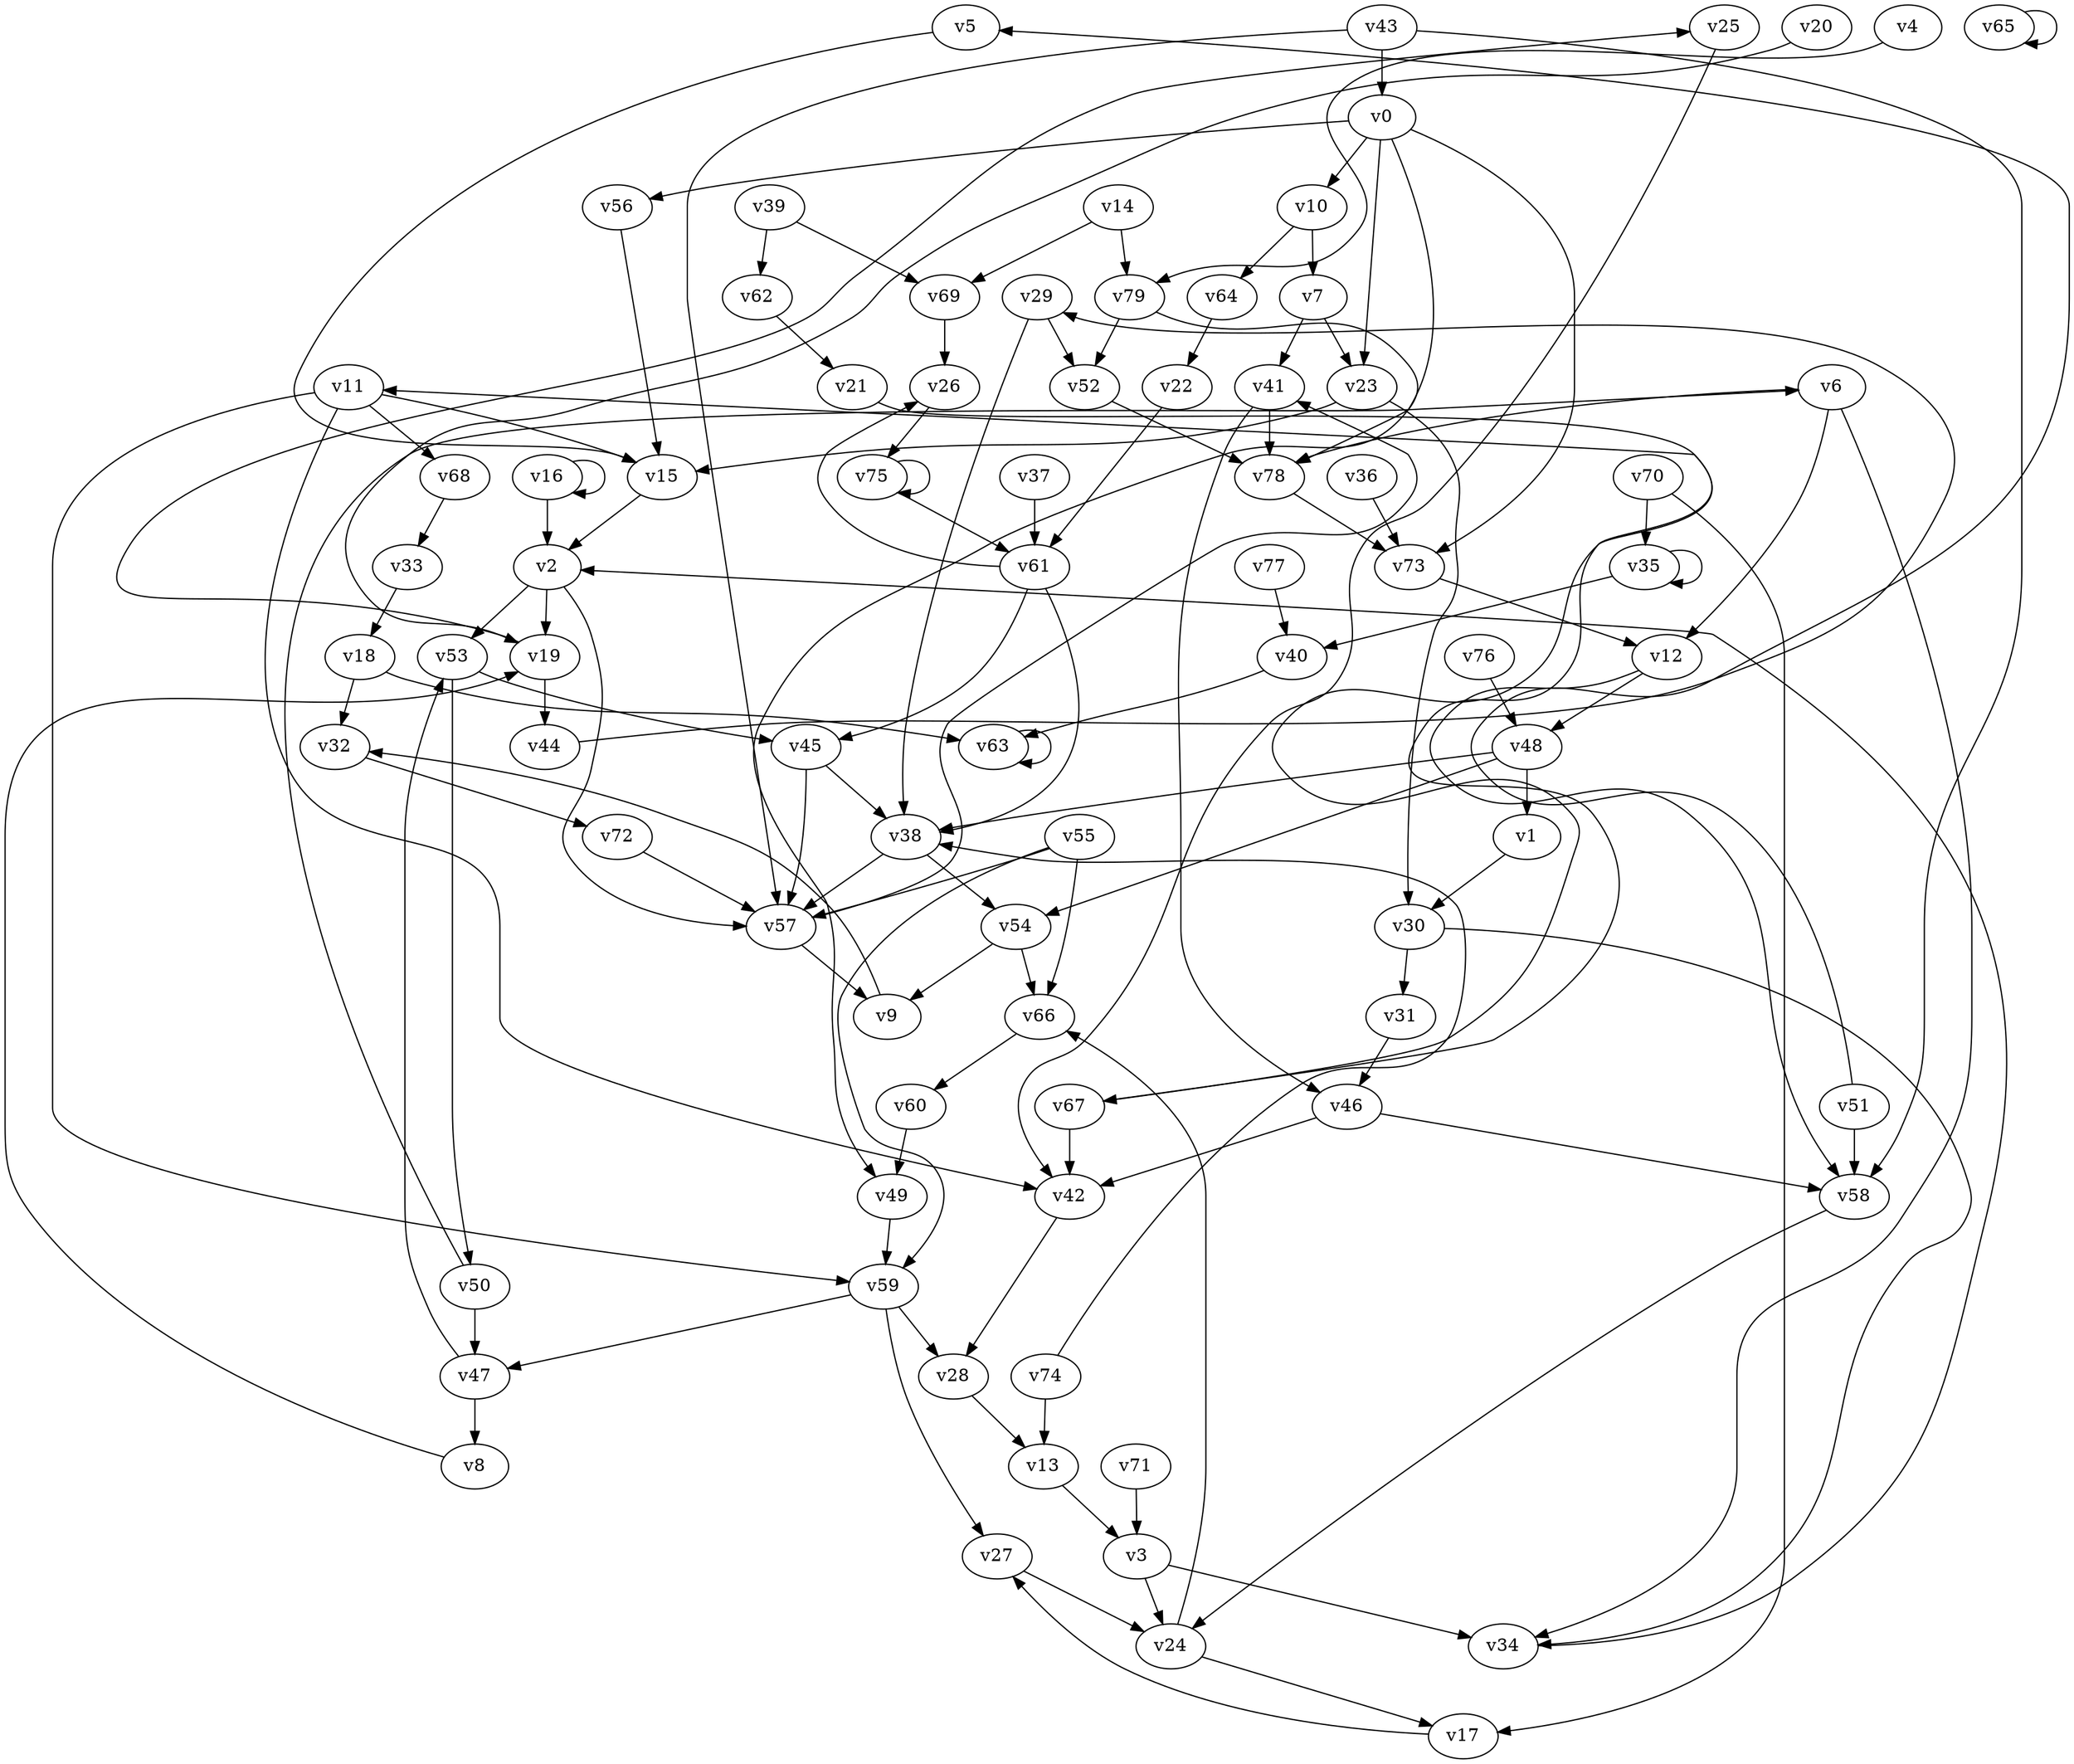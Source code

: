 // Benchmark game 110 - 80 vertices
// time_bound: 36
// targets: v58
digraph G {
    v0 [name="v0", player=1];
    v1 [name="v1", player=1];
    v2 [name="v2", player=1];
    v3 [name="v3", player=0];
    v4 [name="v4", player=0];
    v5 [name="v5", player=0];
    v6 [name="v6", player=1];
    v7 [name="v7", player=1];
    v8 [name="v8", player=1];
    v9 [name="v9", player=1];
    v10 [name="v10", player=1];
    v11 [name="v11", player=1];
    v12 [name="v12", player=0];
    v13 [name="v13", player=1];
    v14 [name="v14", player=1];
    v15 [name="v15", player=1];
    v16 [name="v16", player=0];
    v17 [name="v17", player=1];
    v18 [name="v18", player=1];
    v19 [name="v19", player=1];
    v20 [name="v20", player=1];
    v21 [name="v21", player=0];
    v22 [name="v22", player=0];
    v23 [name="v23", player=1];
    v24 [name="v24", player=0];
    v25 [name="v25", player=0];
    v26 [name="v26", player=1];
    v27 [name="v27", player=1];
    v28 [name="v28", player=0];
    v29 [name="v29", player=0];
    v30 [name="v30", player=0];
    v31 [name="v31", player=1];
    v32 [name="v32", player=1];
    v33 [name="v33", player=1];
    v34 [name="v34", player=0];
    v35 [name="v35", player=0];
    v36 [name="v36", player=0];
    v37 [name="v37", player=0];
    v38 [name="v38", player=1];
    v39 [name="v39", player=1];
    v40 [name="v40", player=0];
    v41 [name="v41", player=0];
    v42 [name="v42", player=0];
    v43 [name="v43", player=0];
    v44 [name="v44", player=1];
    v45 [name="v45", player=1];
    v46 [name="v46", player=1];
    v47 [name="v47", player=1];
    v48 [name="v48", player=0];
    v49 [name="v49", player=0];
    v50 [name="v50", player=1];
    v51 [name="v51", player=0];
    v52 [name="v52", player=0];
    v53 [name="v53", player=1];
    v54 [name="v54", player=1];
    v55 [name="v55", player=1];
    v56 [name="v56", player=0];
    v57 [name="v57", player=1];
    v58 [name="v58", player=1, target=1];
    v59 [name="v59", player=0];
    v60 [name="v60", player=1];
    v61 [name="v61", player=1];
    v62 [name="v62", player=1];
    v63 [name="v63", player=1];
    v64 [name="v64", player=0];
    v65 [name="v65", player=0];
    v66 [name="v66", player=0];
    v67 [name="v67", player=1];
    v68 [name="v68", player=0];
    v69 [name="v69", player=1];
    v70 [name="v70", player=1];
    v71 [name="v71", player=0];
    v72 [name="v72", player=1];
    v73 [name="v73", player=0];
    v74 [name="v74", player=0];
    v75 [name="v75", player=1];
    v76 [name="v76", player=0];
    v77 [name="v77", player=0];
    v78 [name="v78", player=0];
    v79 [name="v79", player=1];

    v0 -> v78;
    v1 -> v30;
    v2 -> v57;
    v3 -> v34;
    v4 -> v79 [constraint="t < 8"];
    v5 -> v15 [constraint="t >= 1"];
    v6 -> v12;
    v7 -> v23;
    v8 -> v19 [constraint="t mod 2 == 1"];
    v9 -> v32 [constraint="t < 13"];
    v10 -> v64;
    v11 -> v59;
    v12 -> v58 [constraint="t >= 3"];
    v13 -> v3;
    v14 -> v79;
    v15 -> v2;
    v16 -> v16;
    v17 -> v27 [constraint="t < 7"];
    v18 -> v32;
    v19 -> v25 [constraint="t < 12"];
    v20 -> v19 [constraint="t < 14"];
    v21 -> v67 [constraint="t mod 5 == 0"];
    v22 -> v61;
    v23 -> v30;
    v24 -> v66;
    v25 -> v42 [constraint="t mod 3 == 2"];
    v26 -> v75;
    v27 -> v24;
    v28 -> v13;
    v29 -> v38;
    v30 -> v34 [constraint="t mod 3 == 2"];
    v31 -> v46;
    v32 -> v72 [constraint="t >= 4"];
    v33 -> v18;
    v34 -> v2 [constraint="t < 6"];
    v35 -> v40;
    v36 -> v73;
    v37 -> v61;
    v38 -> v57;
    v39 -> v69;
    v40 -> v63;
    v41 -> v46;
    v42 -> v28 [constraint="t >= 1"];
    v43 -> v57;
    v44 -> v29 [constraint="t mod 3 == 2"];
    v45 -> v38;
    v46 -> v42;
    v47 -> v8;
    v48 -> v54;
    v49 -> v59;
    v50 -> v6 [constraint="t >= 1"];
    v51 -> v5 [constraint="t mod 5 == 2"];
    v52 -> v78;
    v53 -> v45;
    v54 -> v66;
    v55 -> v59 [constraint="t >= 3"];
    v56 -> v15;
    v57 -> v41 [constraint="t mod 2 == 1"];
    v58 -> v24 [constraint="t mod 2 == 1"];
    v59 -> v27;
    v60 -> v49;
    v61 -> v26 [constraint="t mod 5 == 4"];
    v62 -> v21;
    v63 -> v63 [constraint="t < 7"];
    v64 -> v22;
    v65 -> v65;
    v66 -> v60;
    v67 -> v11 [constraint="t < 7"];
    v68 -> v33;
    v69 -> v26;
    v70 -> v17;
    v71 -> v3;
    v72 -> v57;
    v73 -> v12;
    v74 -> v38 [constraint="t mod 4 == 0"];
    v75 -> v75;
    v76 -> v48;
    v77 -> v40;
    v78 -> v73;
    v79 -> v49 [constraint="t < 15"];
    v70 -> v35;
    v0 -> v73;
    v18 -> v63;
    v57 -> v9;
    v45 -> v57;
    v29 -> v52;
    v67 -> v42;
    v0 -> v56;
    v7 -> v41;
    v14 -> v69;
    v19 -> v44;
    v11 -> v15;
    v3 -> v24;
    v11 -> v68;
    v55 -> v57;
    v16 -> v2;
    v61 -> v45;
    v74 -> v13;
    v35 -> v35;
    v47 -> v53;
    v54 -> v9;
    v79 -> v52;
    v51 -> v58;
    v48 -> v1;
    v11 -> v42;
    v6 -> v34;
    v0 -> v10;
    v0 -> v23;
    v50 -> v47;
    v43 -> v58;
    v48 -> v38;
    v59 -> v47;
    v53 -> v50;
    v46 -> v58;
    v24 -> v17;
    v75 -> v61;
    v61 -> v38;
    v10 -> v7;
    v43 -> v0;
    v55 -> v66;
    v41 -> v78;
    v2 -> v19;
    v30 -> v31;
    v6 -> v78;
    v38 -> v54;
    v23 -> v15;
    v39 -> v62;
    v2 -> v53;
    v12 -> v48;
    v59 -> v28;
}
